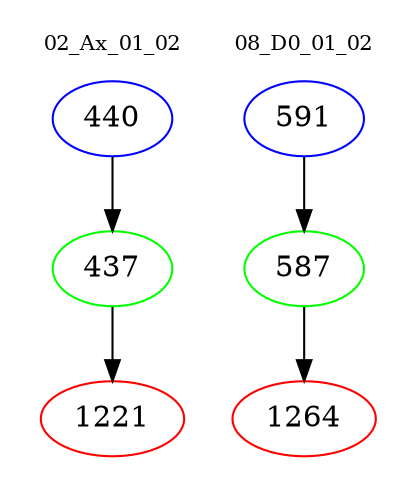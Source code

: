 digraph{
subgraph cluster_0 {
color = white
label = "02_Ax_01_02";
fontsize=10;
T0_440 [label="440", color="blue"]
T0_440 -> T0_437 [color="black"]
T0_437 [label="437", color="green"]
T0_437 -> T0_1221 [color="black"]
T0_1221 [label="1221", color="red"]
}
subgraph cluster_1 {
color = white
label = "08_D0_01_02";
fontsize=10;
T1_591 [label="591", color="blue"]
T1_591 -> T1_587 [color="black"]
T1_587 [label="587", color="green"]
T1_587 -> T1_1264 [color="black"]
T1_1264 [label="1264", color="red"]
}
}
